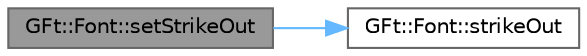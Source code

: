 digraph "GFt::Font::setStrikeOut"
{
 // LATEX_PDF_SIZE
  bgcolor="transparent";
  edge [fontname=Helvetica,fontsize=10,labelfontname=Helvetica,labelfontsize=10];
  node [fontname=Helvetica,fontsize=10,shape=box,height=0.2,width=0.4];
  rankdir="LR";
  Node1 [id="Node000001",label="GFt::Font::setStrikeOut",height=0.2,width=0.4,color="gray40", fillcolor="grey60", style="filled", fontcolor="black",tooltip="设置字体是否具有删除线"];
  Node1 -> Node2 [id="edge1_Node000001_Node000002",color="steelblue1",style="solid",tooltip=" "];
  Node2 [id="Node000002",label="GFt::Font::strikeOut",height=0.2,width=0.4,color="grey40", fillcolor="white", style="filled",URL="$class_g_ft_1_1_font.html#a76592a0b8e0f6284aa9b700b73ea59db",tooltip="获取字体是否具有删除线"];
}

